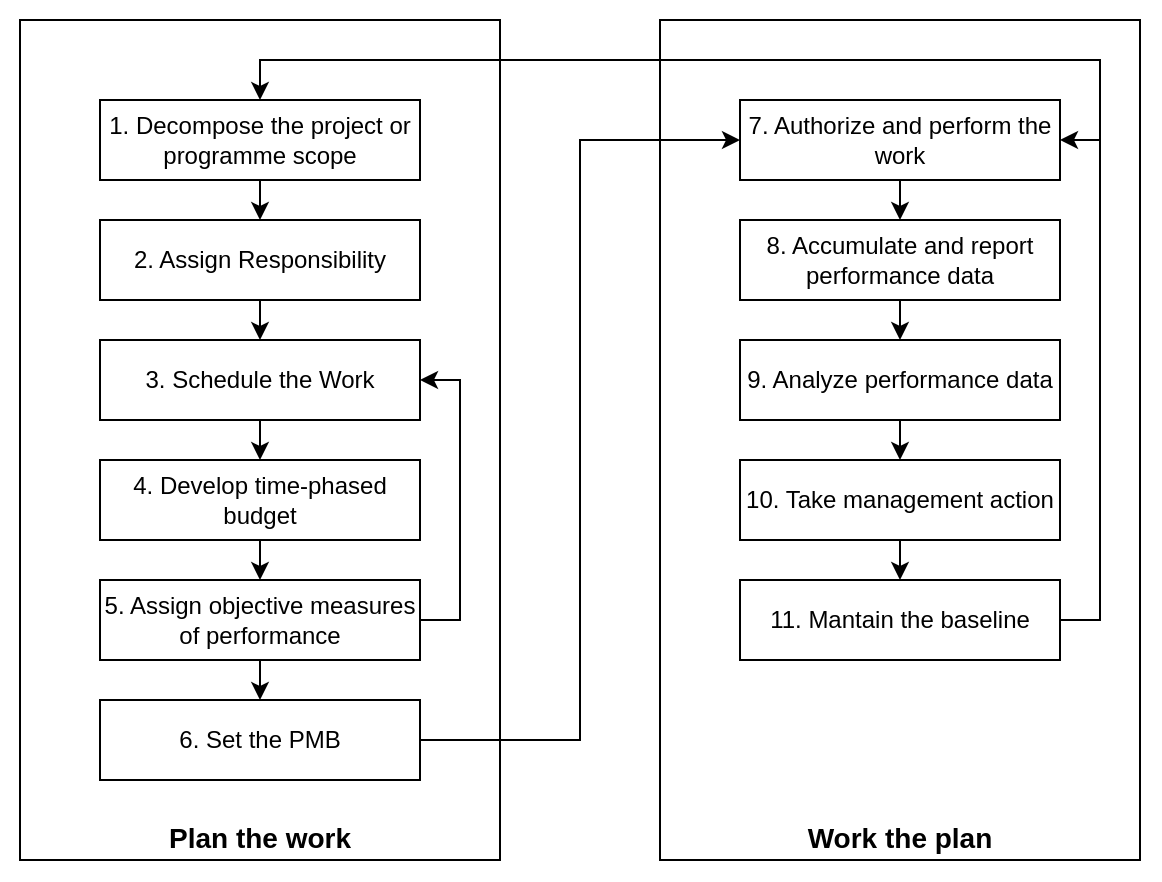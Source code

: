<mxfile version="20.2.2" type="github">
  <diagram id="SDQb7QFVetRvle7m8Iui" name="Page-1">
    <mxGraphModel dx="1422" dy="754" grid="1" gridSize="10" guides="1" tooltips="1" connect="1" arrows="1" fold="1" page="1" pageScale="1" pageWidth="827" pageHeight="1169" math="0" shadow="0">
      <root>
        <mxCell id="0" />
        <mxCell id="1" parent="0" />
        <mxCell id="0otL6j07nQ3pdBHTpuse-31" value="" style="rounded=0;whiteSpace=wrap;html=1;shadow=0;fontSize=14;strokeColor=none;" parent="1" vertex="1">
          <mxGeometry x="30" y="30" width="580" height="440" as="geometry" />
        </mxCell>
        <mxCell id="0otL6j07nQ3pdBHTpuse-17" value="&lt;b&gt;Work the plan&lt;/b&gt;" style="rounded=0;whiteSpace=wrap;html=1;fontSize=14;verticalAlign=bottom;shadow=0;" parent="1" vertex="1">
          <mxGeometry x="360" y="40" width="240" height="420" as="geometry" />
        </mxCell>
        <mxCell id="0otL6j07nQ3pdBHTpuse-16" value="&lt;b&gt;Plan the work&lt;/b&gt;" style="rounded=0;whiteSpace=wrap;html=1;fontSize=14;verticalAlign=bottom;shadow=0;" parent="1" vertex="1">
          <mxGeometry x="40" y="40" width="240" height="420" as="geometry" />
        </mxCell>
        <mxCell id="0otL6j07nQ3pdBHTpuse-22" style="edgeStyle=orthogonalEdgeStyle;rounded=0;orthogonalLoop=1;jettySize=auto;html=1;exitX=0.5;exitY=1;exitDx=0;exitDy=0;entryX=0.5;entryY=0;entryDx=0;entryDy=0;fontSize=14;" parent="1" source="0otL6j07nQ3pdBHTpuse-1" target="0otL6j07nQ3pdBHTpuse-2" edge="1">
          <mxGeometry relative="1" as="geometry" />
        </mxCell>
        <mxCell id="0otL6j07nQ3pdBHTpuse-1" value="1. Decompose the project or programme scope" style="rounded=0;whiteSpace=wrap;html=1;" parent="1" vertex="1">
          <mxGeometry x="80" y="80" width="160" height="40" as="geometry" />
        </mxCell>
        <mxCell id="0otL6j07nQ3pdBHTpuse-23" style="edgeStyle=orthogonalEdgeStyle;rounded=0;orthogonalLoop=1;jettySize=auto;html=1;exitX=0.5;exitY=1;exitDx=0;exitDy=0;entryX=0.5;entryY=0;entryDx=0;entryDy=0;fontSize=14;" parent="1" source="0otL6j07nQ3pdBHTpuse-2" target="0otL6j07nQ3pdBHTpuse-3" edge="1">
          <mxGeometry relative="1" as="geometry" />
        </mxCell>
        <mxCell id="0otL6j07nQ3pdBHTpuse-2" value="2. Assign Responsibility" style="rounded=0;whiteSpace=wrap;html=1;" parent="1" vertex="1">
          <mxGeometry x="80" y="140" width="160" height="40" as="geometry" />
        </mxCell>
        <mxCell id="0otL6j07nQ3pdBHTpuse-24" style="edgeStyle=orthogonalEdgeStyle;rounded=0;orthogonalLoop=1;jettySize=auto;html=1;exitX=0.5;exitY=1;exitDx=0;exitDy=0;entryX=0.5;entryY=0;entryDx=0;entryDy=0;fontSize=14;" parent="1" source="0otL6j07nQ3pdBHTpuse-3" target="0otL6j07nQ3pdBHTpuse-4" edge="1">
          <mxGeometry relative="1" as="geometry" />
        </mxCell>
        <mxCell id="0otL6j07nQ3pdBHTpuse-3" value="3. Schedule the Work" style="rounded=0;whiteSpace=wrap;html=1;" parent="1" vertex="1">
          <mxGeometry x="80" y="200" width="160" height="40" as="geometry" />
        </mxCell>
        <mxCell id="0otL6j07nQ3pdBHTpuse-25" style="edgeStyle=orthogonalEdgeStyle;rounded=0;orthogonalLoop=1;jettySize=auto;html=1;exitX=0.5;exitY=1;exitDx=0;exitDy=0;entryX=0.5;entryY=0;entryDx=0;entryDy=0;fontSize=14;" parent="1" source="0otL6j07nQ3pdBHTpuse-4" target="0otL6j07nQ3pdBHTpuse-5" edge="1">
          <mxGeometry relative="1" as="geometry" />
        </mxCell>
        <mxCell id="0otL6j07nQ3pdBHTpuse-4" value="4. Develop time-phased budget" style="rounded=0;whiteSpace=wrap;html=1;" parent="1" vertex="1">
          <mxGeometry x="80" y="260" width="160" height="40" as="geometry" />
        </mxCell>
        <mxCell id="0otL6j07nQ3pdBHTpuse-19" style="edgeStyle=orthogonalEdgeStyle;rounded=0;orthogonalLoop=1;jettySize=auto;html=1;exitX=1;exitY=0.5;exitDx=0;exitDy=0;entryX=1;entryY=0.5;entryDx=0;entryDy=0;fontSize=14;" parent="1" source="0otL6j07nQ3pdBHTpuse-5" target="0otL6j07nQ3pdBHTpuse-3" edge="1">
          <mxGeometry relative="1" as="geometry" />
        </mxCell>
        <mxCell id="0otL6j07nQ3pdBHTpuse-26" style="edgeStyle=orthogonalEdgeStyle;rounded=0;orthogonalLoop=1;jettySize=auto;html=1;exitX=0.5;exitY=1;exitDx=0;exitDy=0;entryX=0.5;entryY=0;entryDx=0;entryDy=0;fontSize=14;" parent="1" source="0otL6j07nQ3pdBHTpuse-5" target="0otL6j07nQ3pdBHTpuse-6" edge="1">
          <mxGeometry relative="1" as="geometry" />
        </mxCell>
        <mxCell id="0otL6j07nQ3pdBHTpuse-5" value="5. Assign objective measures of performance" style="rounded=0;whiteSpace=wrap;html=1;" parent="1" vertex="1">
          <mxGeometry x="80" y="320" width="160" height="40" as="geometry" />
        </mxCell>
        <mxCell id="0otL6j07nQ3pdBHTpuse-18" style="edgeStyle=orthogonalEdgeStyle;rounded=0;orthogonalLoop=1;jettySize=auto;html=1;exitX=1;exitY=0.5;exitDx=0;exitDy=0;entryX=0;entryY=0.5;entryDx=0;entryDy=0;fontSize=14;" parent="1" source="0otL6j07nQ3pdBHTpuse-6" target="0otL6j07nQ3pdBHTpuse-7" edge="1">
          <mxGeometry relative="1" as="geometry" />
        </mxCell>
        <mxCell id="0otL6j07nQ3pdBHTpuse-6" value="6. Set the PMB" style="rounded=0;whiteSpace=wrap;html=1;" parent="1" vertex="1">
          <mxGeometry x="80" y="380" width="160" height="40" as="geometry" />
        </mxCell>
        <mxCell id="0otL6j07nQ3pdBHTpuse-27" style="edgeStyle=orthogonalEdgeStyle;rounded=0;orthogonalLoop=1;jettySize=auto;html=1;exitX=0.5;exitY=1;exitDx=0;exitDy=0;entryX=0.5;entryY=0;entryDx=0;entryDy=0;fontSize=14;" parent="1" source="0otL6j07nQ3pdBHTpuse-7" target="0otL6j07nQ3pdBHTpuse-9" edge="1">
          <mxGeometry relative="1" as="geometry" />
        </mxCell>
        <mxCell id="0otL6j07nQ3pdBHTpuse-7" value="7. Authorize and perform the work" style="rounded=0;whiteSpace=wrap;html=1;" parent="1" vertex="1">
          <mxGeometry x="400" y="80" width="160" height="40" as="geometry" />
        </mxCell>
        <mxCell id="0otL6j07nQ3pdBHTpuse-28" style="edgeStyle=orthogonalEdgeStyle;rounded=0;orthogonalLoop=1;jettySize=auto;html=1;exitX=0.5;exitY=1;exitDx=0;exitDy=0;entryX=0.5;entryY=0;entryDx=0;entryDy=0;fontSize=14;" parent="1" source="0otL6j07nQ3pdBHTpuse-9" target="0otL6j07nQ3pdBHTpuse-10" edge="1">
          <mxGeometry relative="1" as="geometry" />
        </mxCell>
        <mxCell id="0otL6j07nQ3pdBHTpuse-9" value="8. Accumulate and report performance data" style="rounded=0;whiteSpace=wrap;html=1;" parent="1" vertex="1">
          <mxGeometry x="400" y="140" width="160" height="40" as="geometry" />
        </mxCell>
        <mxCell id="0otL6j07nQ3pdBHTpuse-29" style="edgeStyle=orthogonalEdgeStyle;rounded=0;orthogonalLoop=1;jettySize=auto;html=1;exitX=0.5;exitY=1;exitDx=0;exitDy=0;entryX=0.5;entryY=0;entryDx=0;entryDy=0;fontSize=14;" parent="1" source="0otL6j07nQ3pdBHTpuse-10" target="0otL6j07nQ3pdBHTpuse-11" edge="1">
          <mxGeometry relative="1" as="geometry" />
        </mxCell>
        <mxCell id="0otL6j07nQ3pdBHTpuse-10" value="9. Analyze performance data" style="rounded=0;whiteSpace=wrap;html=1;" parent="1" vertex="1">
          <mxGeometry x="400" y="200" width="160" height="40" as="geometry" />
        </mxCell>
        <mxCell id="0otL6j07nQ3pdBHTpuse-30" style="edgeStyle=orthogonalEdgeStyle;rounded=0;orthogonalLoop=1;jettySize=auto;html=1;exitX=0.5;exitY=1;exitDx=0;exitDy=0;entryX=0.5;entryY=0;entryDx=0;entryDy=0;fontSize=14;" parent="1" source="0otL6j07nQ3pdBHTpuse-11" target="0otL6j07nQ3pdBHTpuse-12" edge="1">
          <mxGeometry relative="1" as="geometry" />
        </mxCell>
        <mxCell id="0otL6j07nQ3pdBHTpuse-11" value="10. Take management action" style="rounded=0;whiteSpace=wrap;html=1;" parent="1" vertex="1">
          <mxGeometry x="400" y="260" width="160" height="40" as="geometry" />
        </mxCell>
        <mxCell id="0otL6j07nQ3pdBHTpuse-20" style="edgeStyle=orthogonalEdgeStyle;rounded=0;orthogonalLoop=1;jettySize=auto;html=1;exitX=1;exitY=0.5;exitDx=0;exitDy=0;entryX=1;entryY=0.5;entryDx=0;entryDy=0;fontSize=14;" parent="1" source="0otL6j07nQ3pdBHTpuse-12" target="0otL6j07nQ3pdBHTpuse-7" edge="1">
          <mxGeometry relative="1" as="geometry" />
        </mxCell>
        <mxCell id="0otL6j07nQ3pdBHTpuse-21" style="edgeStyle=orthogonalEdgeStyle;rounded=0;orthogonalLoop=1;jettySize=auto;html=1;entryX=0.5;entryY=0;entryDx=0;entryDy=0;fontSize=14;exitX=1;exitY=0.5;exitDx=0;exitDy=0;" parent="1" source="0otL6j07nQ3pdBHTpuse-12" target="0otL6j07nQ3pdBHTpuse-1" edge="1">
          <mxGeometry relative="1" as="geometry" />
        </mxCell>
        <mxCell id="0otL6j07nQ3pdBHTpuse-12" value="11. Mantain the baseline" style="rounded=0;whiteSpace=wrap;html=1;" parent="1" vertex="1">
          <mxGeometry x="400" y="320" width="160" height="40" as="geometry" />
        </mxCell>
      </root>
    </mxGraphModel>
  </diagram>
</mxfile>
